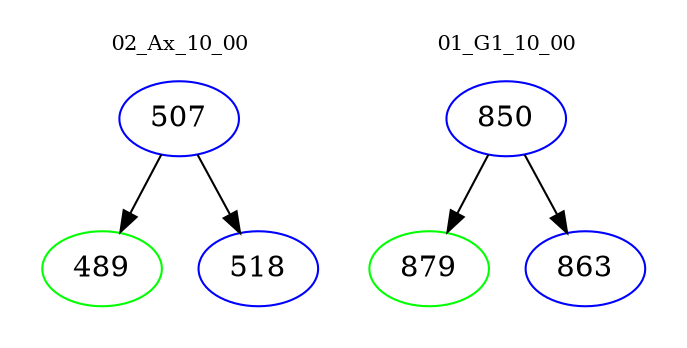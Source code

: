 digraph{
subgraph cluster_0 {
color = white
label = "02_Ax_10_00";
fontsize=10;
T0_507 [label="507", color="blue"]
T0_507 -> T0_489 [color="black"]
T0_489 [label="489", color="green"]
T0_507 -> T0_518 [color="black"]
T0_518 [label="518", color="blue"]
}
subgraph cluster_1 {
color = white
label = "01_G1_10_00";
fontsize=10;
T1_850 [label="850", color="blue"]
T1_850 -> T1_879 [color="black"]
T1_879 [label="879", color="green"]
T1_850 -> T1_863 [color="black"]
T1_863 [label="863", color="blue"]
}
}
